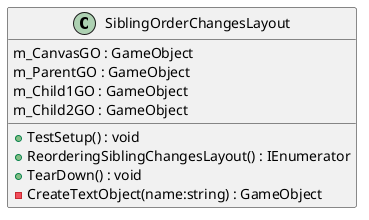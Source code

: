 @startuml
class SiblingOrderChangesLayout {
    m_CanvasGO : GameObject
    m_ParentGO : GameObject
    m_Child1GO : GameObject
    m_Child2GO : GameObject
    + TestSetup() : void
    + ReorderingSiblingChangesLayout() : IEnumerator
    + TearDown() : void
    - CreateTextObject(name:string) : GameObject
}
@enduml
